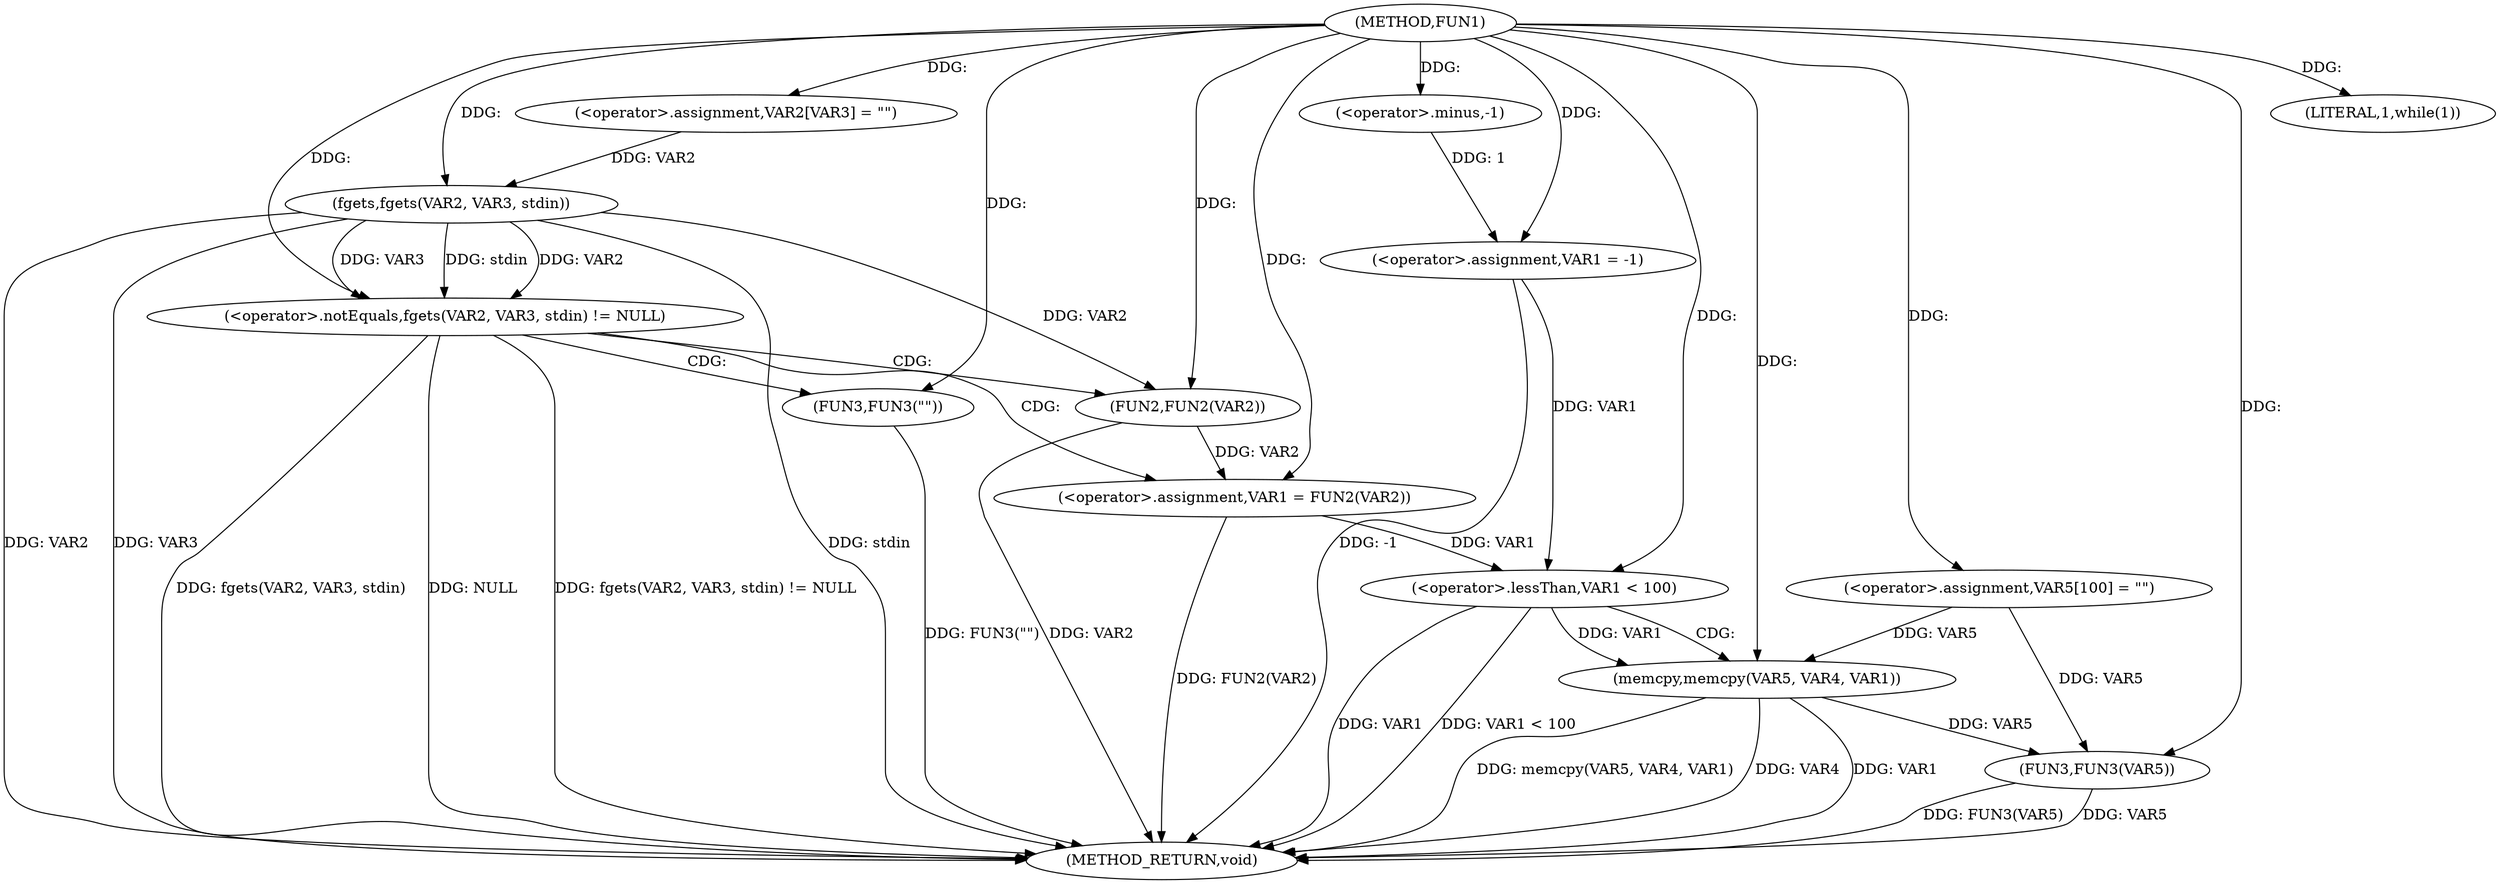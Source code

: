 digraph FUN1 {  
"1000100" [label = "(METHOD,FUN1)" ]
"1000149" [label = "(METHOD_RETURN,void)" ]
"1000103" [label = "(<operator>.assignment,VAR1 = -1)" ]
"1000105" [label = "(<operator>.minus,-1)" ]
"1000108" [label = "(LITERAL,1,while(1))" ]
"1000112" [label = "(<operator>.assignment,VAR2[VAR3] = \"\")" ]
"1000116" [label = "(<operator>.notEquals,fgets(VAR2, VAR3, stdin) != NULL)" ]
"1000117" [label = "(fgets,fgets(VAR2, VAR3, stdin))" ]
"1000123" [label = "(<operator>.assignment,VAR1 = FUN2(VAR2))" ]
"1000125" [label = "(FUN2,FUN2(VAR2))" ]
"1000129" [label = "(FUN3,FUN3(\"\"))" ]
"1000135" [label = "(<operator>.assignment,VAR5[100] = \"\")" ]
"1000139" [label = "(<operator>.lessThan,VAR1 < 100)" ]
"1000143" [label = "(memcpy,memcpy(VAR5, VAR4, VAR1))" ]
"1000147" [label = "(FUN3,FUN3(VAR5))" ]
  "1000116" -> "1000149"  [ label = "DDG: fgets(VAR2, VAR3, stdin)"] 
  "1000125" -> "1000149"  [ label = "DDG: VAR2"] 
  "1000123" -> "1000149"  [ label = "DDG: FUN2(VAR2)"] 
  "1000103" -> "1000149"  [ label = "DDG: -1"] 
  "1000139" -> "1000149"  [ label = "DDG: VAR1"] 
  "1000116" -> "1000149"  [ label = "DDG: NULL"] 
  "1000147" -> "1000149"  [ label = "DDG: VAR5"] 
  "1000117" -> "1000149"  [ label = "DDG: VAR2"] 
  "1000117" -> "1000149"  [ label = "DDG: VAR3"] 
  "1000143" -> "1000149"  [ label = "DDG: VAR1"] 
  "1000139" -> "1000149"  [ label = "DDG: VAR1 < 100"] 
  "1000129" -> "1000149"  [ label = "DDG: FUN3(\"\")"] 
  "1000117" -> "1000149"  [ label = "DDG: stdin"] 
  "1000143" -> "1000149"  [ label = "DDG: memcpy(VAR5, VAR4, VAR1)"] 
  "1000143" -> "1000149"  [ label = "DDG: VAR4"] 
  "1000147" -> "1000149"  [ label = "DDG: FUN3(VAR5)"] 
  "1000116" -> "1000149"  [ label = "DDG: fgets(VAR2, VAR3, stdin) != NULL"] 
  "1000105" -> "1000103"  [ label = "DDG: 1"] 
  "1000100" -> "1000103"  [ label = "DDG: "] 
  "1000100" -> "1000105"  [ label = "DDG: "] 
  "1000100" -> "1000108"  [ label = "DDG: "] 
  "1000100" -> "1000112"  [ label = "DDG: "] 
  "1000117" -> "1000116"  [ label = "DDG: VAR2"] 
  "1000117" -> "1000116"  [ label = "DDG: VAR3"] 
  "1000117" -> "1000116"  [ label = "DDG: stdin"] 
  "1000112" -> "1000117"  [ label = "DDG: VAR2"] 
  "1000100" -> "1000117"  [ label = "DDG: "] 
  "1000100" -> "1000116"  [ label = "DDG: "] 
  "1000125" -> "1000123"  [ label = "DDG: VAR2"] 
  "1000100" -> "1000123"  [ label = "DDG: "] 
  "1000117" -> "1000125"  [ label = "DDG: VAR2"] 
  "1000100" -> "1000125"  [ label = "DDG: "] 
  "1000100" -> "1000129"  [ label = "DDG: "] 
  "1000100" -> "1000135"  [ label = "DDG: "] 
  "1000103" -> "1000139"  [ label = "DDG: VAR1"] 
  "1000123" -> "1000139"  [ label = "DDG: VAR1"] 
  "1000100" -> "1000139"  [ label = "DDG: "] 
  "1000135" -> "1000143"  [ label = "DDG: VAR5"] 
  "1000100" -> "1000143"  [ label = "DDG: "] 
  "1000139" -> "1000143"  [ label = "DDG: VAR1"] 
  "1000143" -> "1000147"  [ label = "DDG: VAR5"] 
  "1000135" -> "1000147"  [ label = "DDG: VAR5"] 
  "1000100" -> "1000147"  [ label = "DDG: "] 
  "1000116" -> "1000129"  [ label = "CDG: "] 
  "1000116" -> "1000123"  [ label = "CDG: "] 
  "1000116" -> "1000125"  [ label = "CDG: "] 
  "1000139" -> "1000143"  [ label = "CDG: "] 
}
